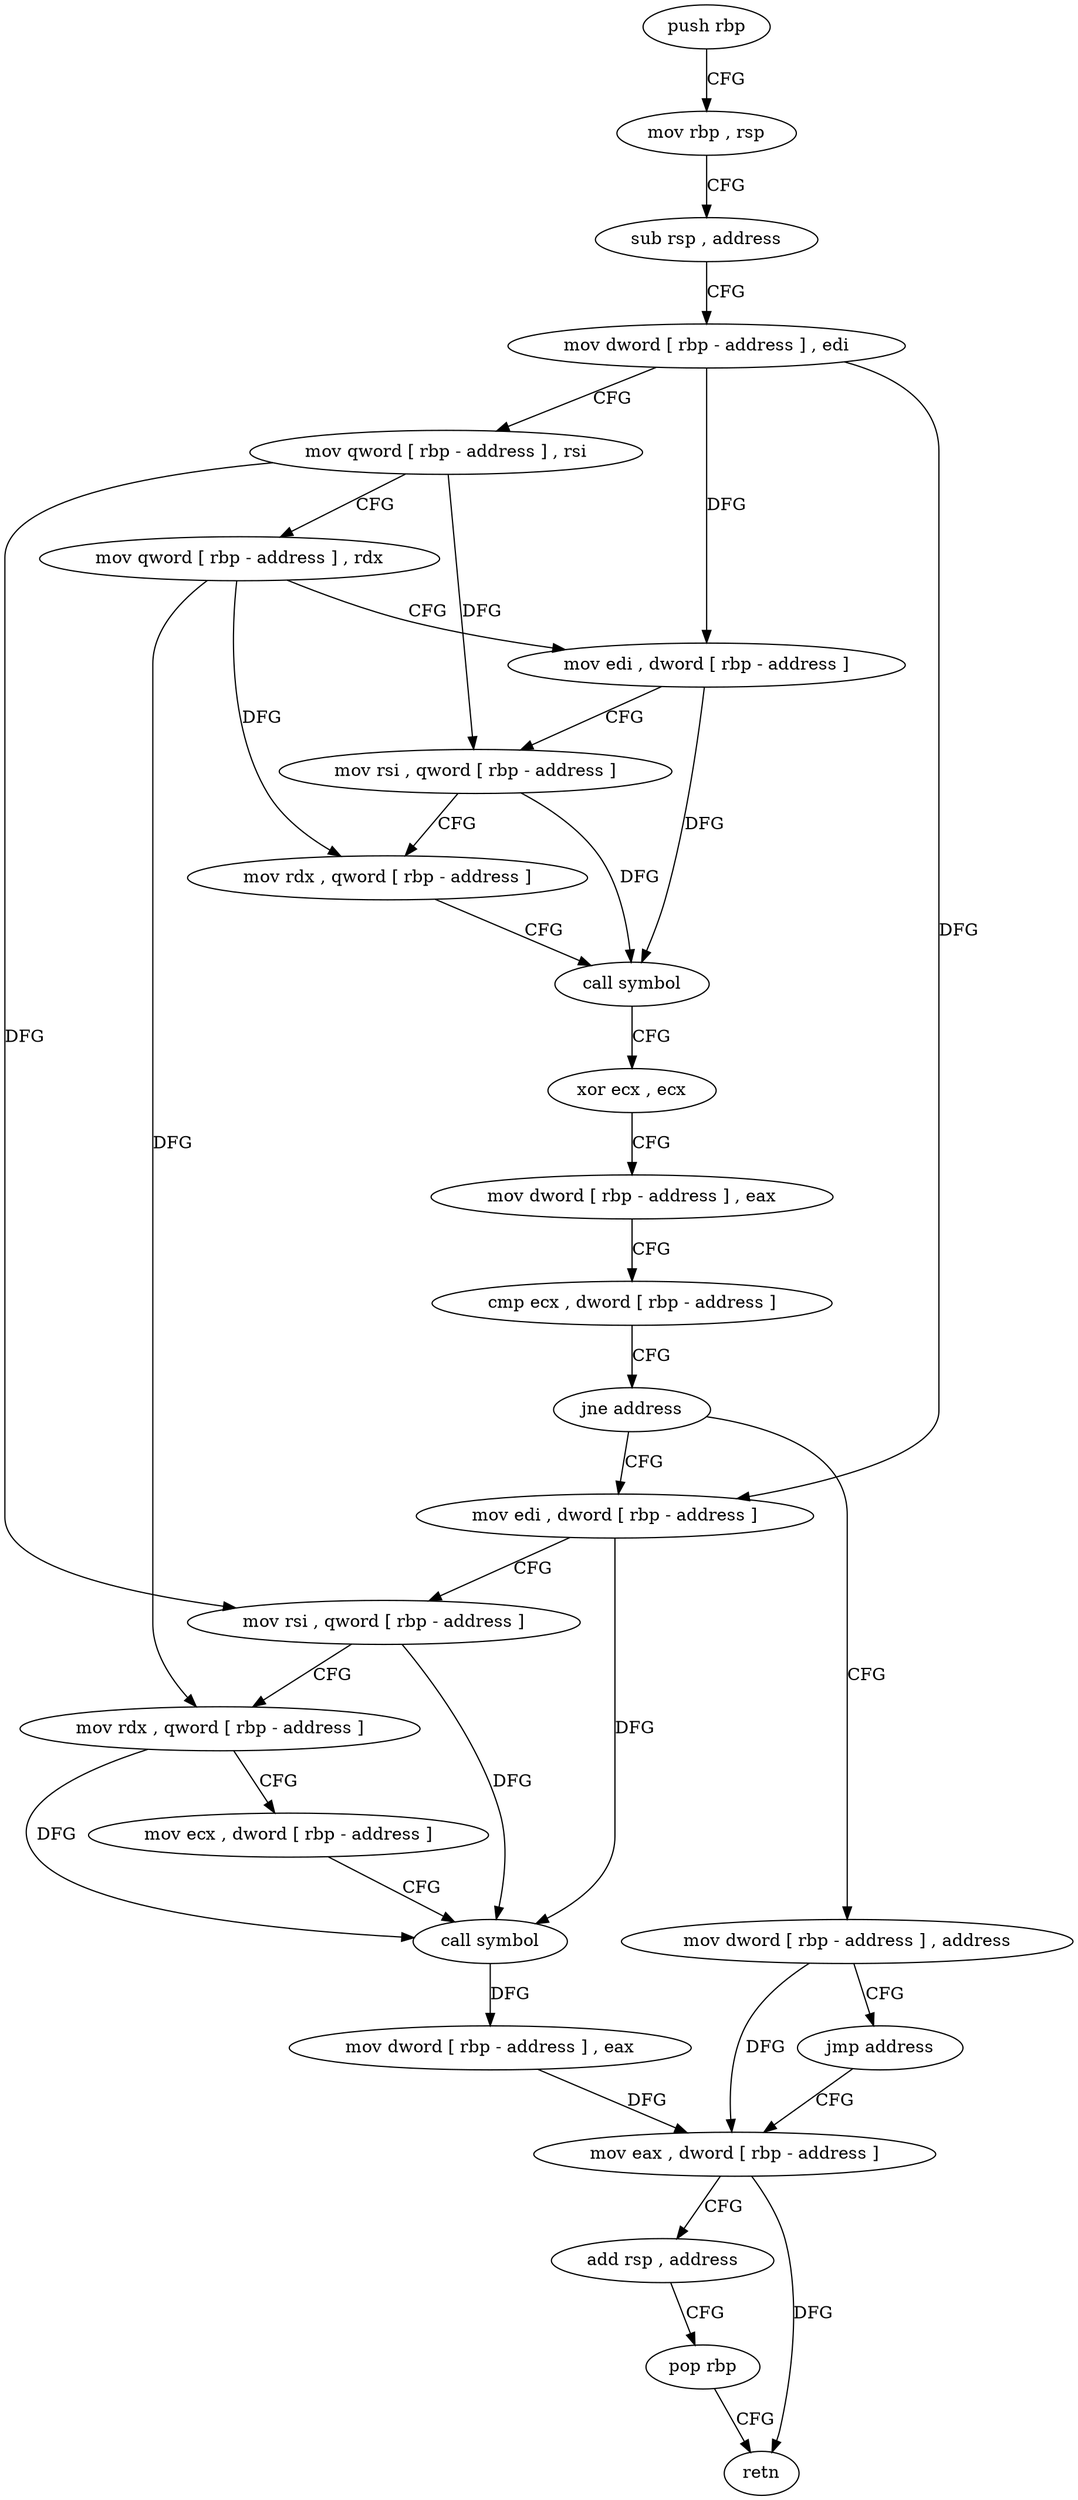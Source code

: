 digraph "func" {
"4264672" [label = "push rbp" ]
"4264673" [label = "mov rbp , rsp" ]
"4264676" [label = "sub rsp , address" ]
"4264680" [label = "mov dword [ rbp - address ] , edi" ]
"4264683" [label = "mov qword [ rbp - address ] , rsi" ]
"4264687" [label = "mov qword [ rbp - address ] , rdx" ]
"4264691" [label = "mov edi , dword [ rbp - address ]" ]
"4264694" [label = "mov rsi , qword [ rbp - address ]" ]
"4264698" [label = "mov rdx , qword [ rbp - address ]" ]
"4264702" [label = "call symbol" ]
"4264707" [label = "xor ecx , ecx" ]
"4264709" [label = "mov dword [ rbp - address ] , eax" ]
"4264712" [label = "cmp ecx , dword [ rbp - address ]" ]
"4264715" [label = "jne address" ]
"4264733" [label = "mov edi , dword [ rbp - address ]" ]
"4264721" [label = "mov dword [ rbp - address ] , address" ]
"4264736" [label = "mov rsi , qword [ rbp - address ]" ]
"4264740" [label = "mov rdx , qword [ rbp - address ]" ]
"4264744" [label = "mov ecx , dword [ rbp - address ]" ]
"4264747" [label = "call symbol" ]
"4264752" [label = "mov dword [ rbp - address ] , eax" ]
"4264755" [label = "mov eax , dword [ rbp - address ]" ]
"4264728" [label = "jmp address" ]
"4264758" [label = "add rsp , address" ]
"4264762" [label = "pop rbp" ]
"4264763" [label = "retn" ]
"4264672" -> "4264673" [ label = "CFG" ]
"4264673" -> "4264676" [ label = "CFG" ]
"4264676" -> "4264680" [ label = "CFG" ]
"4264680" -> "4264683" [ label = "CFG" ]
"4264680" -> "4264691" [ label = "DFG" ]
"4264680" -> "4264733" [ label = "DFG" ]
"4264683" -> "4264687" [ label = "CFG" ]
"4264683" -> "4264694" [ label = "DFG" ]
"4264683" -> "4264736" [ label = "DFG" ]
"4264687" -> "4264691" [ label = "CFG" ]
"4264687" -> "4264698" [ label = "DFG" ]
"4264687" -> "4264740" [ label = "DFG" ]
"4264691" -> "4264694" [ label = "CFG" ]
"4264691" -> "4264702" [ label = "DFG" ]
"4264694" -> "4264698" [ label = "CFG" ]
"4264694" -> "4264702" [ label = "DFG" ]
"4264698" -> "4264702" [ label = "CFG" ]
"4264702" -> "4264707" [ label = "CFG" ]
"4264707" -> "4264709" [ label = "CFG" ]
"4264709" -> "4264712" [ label = "CFG" ]
"4264712" -> "4264715" [ label = "CFG" ]
"4264715" -> "4264733" [ label = "CFG" ]
"4264715" -> "4264721" [ label = "CFG" ]
"4264733" -> "4264736" [ label = "CFG" ]
"4264733" -> "4264747" [ label = "DFG" ]
"4264721" -> "4264728" [ label = "CFG" ]
"4264721" -> "4264755" [ label = "DFG" ]
"4264736" -> "4264740" [ label = "CFG" ]
"4264736" -> "4264747" [ label = "DFG" ]
"4264740" -> "4264744" [ label = "CFG" ]
"4264740" -> "4264747" [ label = "DFG" ]
"4264744" -> "4264747" [ label = "CFG" ]
"4264747" -> "4264752" [ label = "DFG" ]
"4264752" -> "4264755" [ label = "DFG" ]
"4264755" -> "4264758" [ label = "CFG" ]
"4264755" -> "4264763" [ label = "DFG" ]
"4264728" -> "4264755" [ label = "CFG" ]
"4264758" -> "4264762" [ label = "CFG" ]
"4264762" -> "4264763" [ label = "CFG" ]
}
